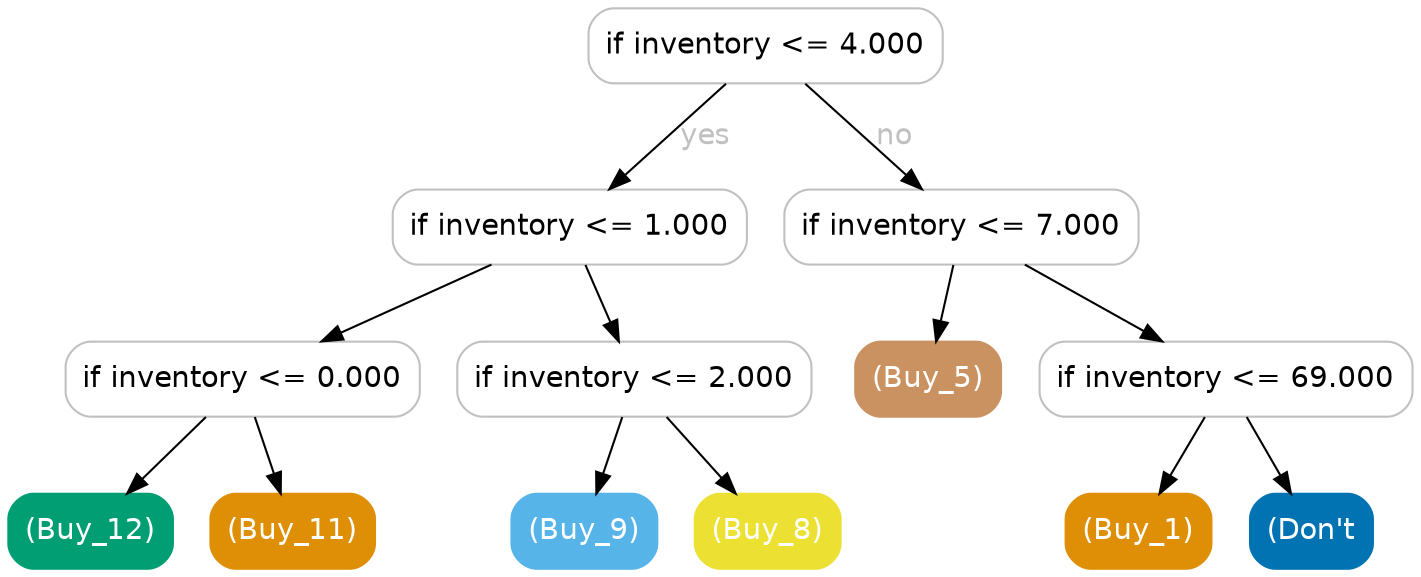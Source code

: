 digraph Tree {
	graph [bb="0,0,674,269"];
	node [color=gray,
		fillcolor=white,
		fontname=helvetica,
		label="\N",
		shape=box,
		style="filled, rounded"
	];
	edge [fontname=helvetica];
	0	[height=0.5,
		label="if inventory <= 4.000",
		pos="363.5,251",
		width=2.3611];
	1	[height=0.5,
		label="if inventory <= 1.000",
		pos="269.5,164",
		width=2.3611];
	0 -> 1	[fontcolor=gray,
		label=yes,
		lp="335,207.5",
		pos="e,288.49,182.18 344.48,232.8 330.59,220.24 311.58,203.05 296.17,189.12"];
	8	[height=0.5,
		label="if inventory <= 7.000",
		pos="457.5,164",
		width=2.3611];
	0 -> 8	[fontcolor=gray,
		label=no,
		lp="425.5,207.5",
		pos="e,438.51,182.18 382.52,232.8 396.41,220.24 415.42,203.05 430.83,189.12"];
	2	[height=0.5,
		label="if inventory <= 0.000",
		pos="112.5,91",
		width=2.3611];
	1 -> 2	[fontcolor=gray,
		pos="e,150.34,109.11 231.89,145.99 210.21,136.19 182.74,123.77 159.62,113.31"];
	5	[height=0.5,
		label="if inventory <= 2.000",
		pos="300.5,91",
		width=2.3611];
	1 -> 5	[fontcolor=gray,
		pos="e,293.06,109.03 277,145.81 280.58,137.62 284.95,127.62 288.94,118.48"];
	3	[color="#029e73",
		fillcolor="#029e73",
		fontcolor=white,
		height=0.5,
		label="(Buy_12)",
		pos="39.5,18",
		width=1.0972];
	2 -> 3	[fontcolor=gray,
		pos="e,57.009,36.029 94.829,72.813 85.683,63.917 74.365,52.909 64.353,43.172"];
	4	[color="#de8f05",
		fillcolor="#de8f05",
		fontcolor=white,
		height=0.5,
		label="(Buy_11)",
		pos="136.5,18",
		width=1.0972];
	2 -> 4	[fontcolor=gray,
		pos="e,130.74,36.029 118.31,72.813 121.05,64.702 124.39,54.836 127.45,45.777"];
	6	[color="#56b4e9",
		fillcolor="#56b4e9",
		fontcolor=white,
		height=0.5,
		label="(Buy_9)",
		pos="276.5,18",
		width=0.97222];
	5 -> 6	[fontcolor=gray,
		pos="e,282.26,36.029 294.69,72.813 291.95,64.702 288.61,54.836 285.55,45.777"];
	7	[color="#ece133",
		fillcolor="#ece133",
		fontcolor=white,
		height=0.5,
		label="(Buy_8)",
		pos="364.5,18",
		width=0.97222];
	5 -> 7	[fontcolor=gray,
		pos="e,349.15,36.029 315.99,72.813 323.93,64.005 333.74,53.125 342.45,43.458"];
	9	[color="#ca9161",
		fillcolor="#ca9161",
		fontcolor=white,
		height=0.5,
		label="(Buy_5)",
		pos="441.5,91",
		width=0.97222];
	8 -> 9	[fontcolor=gray,
		pos="e,445.34,109.03 453.63,145.81 451.82,137.79 449.62,128.05 447.6,119.07"];
	10	[height=0.5,
		label="if inventory <= 69.000",
		pos="584.5,91",
		width=2.4861];
	8 -> 10	[fontcolor=gray,
		pos="e,553.89,109.11 487.92,145.99 505.07,136.4 526.69,124.32 545.13,114.01"];
	11	[color="#de8f05",
		fillcolor="#de8f05",
		fontcolor=white,
		height=0.5,
		label="(Buy_1)",
		pos="542.5,18",
		width=0.97222];
	10 -> 11	[fontcolor=gray,
		pos="e,552.57,36.029 574.33,72.813 569.38,64.441 563.32,54.197 557.82,44.903"];
	12	[color="#0173b2",
		fillcolor="#0173b2",
		fontcolor=white,
		height=0.5,
		label="(Don't",
		pos="625.5,18",
		width=0.81944];
	10 -> 12	[fontcolor=gray,
		pos="e,615.67,36.029 594.42,72.813 599.26,64.441 605.17,54.197 610.54,44.903"];
}
